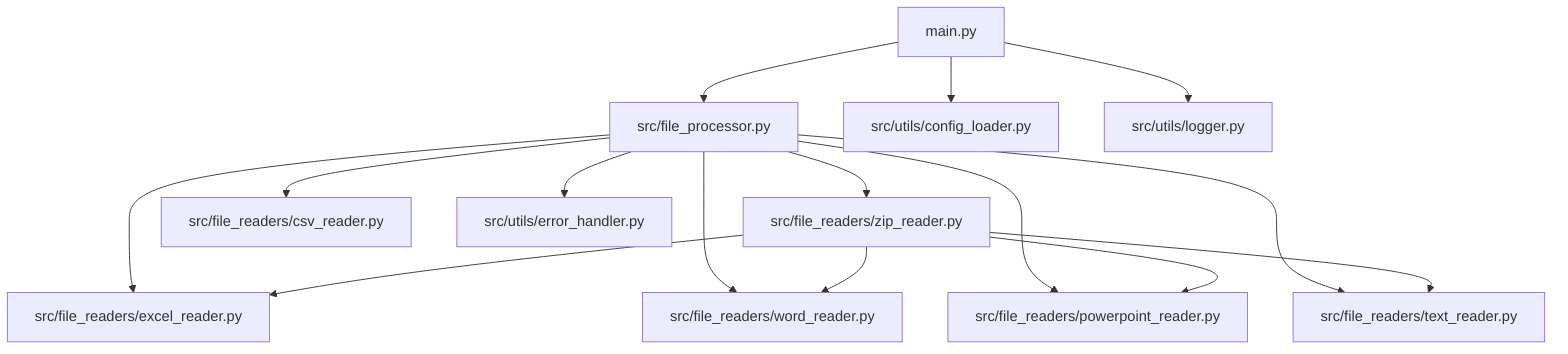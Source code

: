 graph TD
    A[main.py] --> B[src/file_processor.py]
    B --> C[src/file_readers/excel_reader.py]
    B --> D[src/file_readers/word_reader.py]
    B --> E[src/file_readers/powerpoint_reader.py]
    B --> F[src/file_readers/text_reader.py]
    B --> G[src/file_readers/zip_reader.py]
    B --> H[src/file_readers/csv_reader.py]
    B --> I[src/utils/error_handler.py]
    A --> J[src/utils/config_loader.py]
    A --> K[src/utils/logger.py]
    G --> C
    G --> D
    G --> E
    G --> F